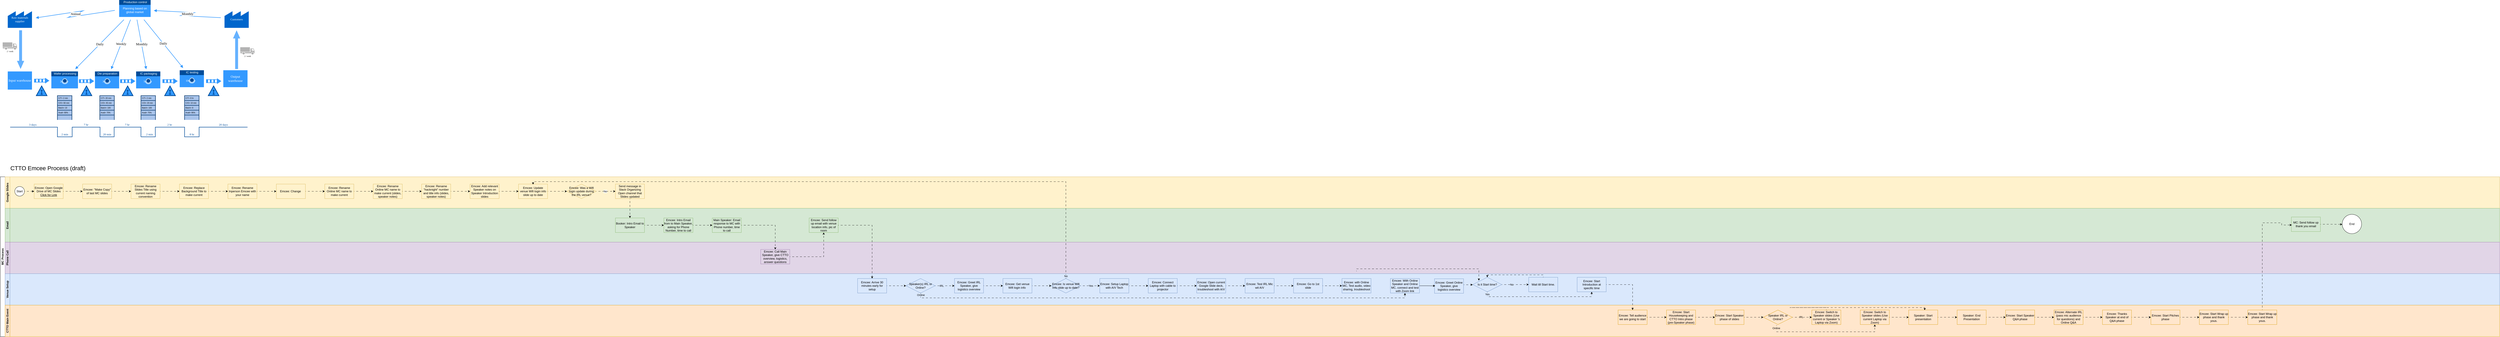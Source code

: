 <mxfile version="26.0.10">
  <diagram id="prtHgNgQTEPvFCAcTncT" name="Page-1">
    <mxGraphModel dx="1436" dy="1963" grid="1" gridSize="10" guides="1" tooltips="1" connect="1" arrows="1" fold="1" page="1" pageScale="1" pageWidth="827" pageHeight="1169" math="0" shadow="0">
      <root>
        <mxCell id="0" />
        <mxCell id="1" parent="0" />
        <mxCell id="dNxyNK7c78bLwvsdeMH5-19" value="MC Process" style="swimlane;html=1;childLayout=stackLayout;resizeParent=1;resizeParentMax=0;horizontal=0;startSize=20;horizontalStack=0;" parent="1" vertex="1">
          <mxGeometry x="160" y="120" width="10320" height="660" as="geometry" />
        </mxCell>
        <mxCell id="dNxyNK7c78bLwvsdeMH5-27" value="" style="edgeStyle=orthogonalEdgeStyle;rounded=0;orthogonalLoop=1;jettySize=auto;html=1;dashed=1;endArrow=none;endFill=0;flowAnimation=1;" parent="dNxyNK7c78bLwvsdeMH5-19" edge="1">
          <mxGeometry relative="1" as="geometry">
            <mxPoint x="180" y="90.0" as="sourcePoint" />
            <mxPoint x="180.029" y="150" as="targetPoint" />
          </mxGeometry>
        </mxCell>
        <mxCell id="dNxyNK7c78bLwvsdeMH5-31" style="edgeStyle=orthogonalEdgeStyle;rounded=0;orthogonalLoop=1;jettySize=auto;html=1;endArrow=classic;endFill=1;flowAnimation=1;" parent="dNxyNK7c78bLwvsdeMH5-19" edge="1">
          <mxGeometry relative="1" as="geometry">
            <mxPoint x="300.029" y="160.029" as="sourcePoint" />
            <mxPoint x="300" y="90.0" as="targetPoint" />
          </mxGeometry>
        </mxCell>
        <mxCell id="dNxyNK7c78bLwvsdeMH5-35" style="edgeStyle=orthogonalEdgeStyle;rounded=0;orthogonalLoop=1;jettySize=auto;html=1;endArrow=classic;endFill=1;" parent="dNxyNK7c78bLwvsdeMH5-19" edge="1">
          <mxGeometry relative="1" as="geometry">
            <mxPoint x="300" y="200" as="sourcePoint" />
          </mxGeometry>
        </mxCell>
        <mxCell id="dNxyNK7c78bLwvsdeMH5-38" style="edgeStyle=orthogonalEdgeStyle;rounded=0;orthogonalLoop=1;jettySize=auto;html=1;endArrow=classic;endFill=1;" parent="dNxyNK7c78bLwvsdeMH5-19" edge="1">
          <mxGeometry relative="1" as="geometry">
            <Array as="points">
              <mxPoint x="180" y="340" />
              <mxPoint x="400" y="340" />
            </Array>
            <mxPoint x="180.029" y="210" as="sourcePoint" />
          </mxGeometry>
        </mxCell>
        <mxCell id="JT1Y_9tIaNJaj05C3qr--105" value="Google Slides" style="swimlane;html=1;startSize=20;horizontal=0;fillColor=#fff2cc;strokeColor=#d6b656;swimlaneFillColor=#FFF2CC;" parent="dNxyNK7c78bLwvsdeMH5-19" vertex="1">
          <mxGeometry x="20" width="10300" height="130" as="geometry" />
        </mxCell>
        <mxCell id="JT1Y_9tIaNJaj05C3qr--108" value="" style="edgeStyle=orthogonalEdgeStyle;rounded=0;orthogonalLoop=1;jettySize=auto;html=1;" parent="JT1Y_9tIaNJaj05C3qr--105" edge="1">
          <mxGeometry relative="1" as="geometry">
            <mxPoint x="200" y="60.0" as="sourcePoint" />
          </mxGeometry>
        </mxCell>
        <mxCell id="JT1Y_9tIaNJaj05C3qr--111" value="" style="edgeStyle=orthogonalEdgeStyle;rounded=0;orthogonalLoop=1;jettySize=auto;html=1;" parent="JT1Y_9tIaNJaj05C3qr--105" edge="1">
          <mxGeometry relative="1" as="geometry">
            <mxPoint x="440" y="40" as="sourcePoint" />
          </mxGeometry>
        </mxCell>
        <mxCell id="JT1Y_9tIaNJaj05C3qr--112" value="" style="edgeStyle=orthogonalEdgeStyle;rounded=0;orthogonalLoop=1;jettySize=auto;html=1;" parent="JT1Y_9tIaNJaj05C3qr--105" edge="1">
          <mxGeometry relative="1" as="geometry">
            <mxPoint x="1050" y="40" as="sourcePoint" />
          </mxGeometry>
        </mxCell>
        <mxCell id="JT1Y_9tIaNJaj05C3qr--106" value="" style="edgeStyle=orthogonalEdgeStyle;rounded=0;orthogonalLoop=1;jettySize=auto;html=1;entryX=0;entryY=0.5;entryDx=0;entryDy=0;flowAnimation=1;" parent="JT1Y_9tIaNJaj05C3qr--105" source="JT1Y_9tIaNJaj05C3qr--107" target="JT1Y_9tIaNJaj05C3qr--110" edge="1">
          <mxGeometry relative="1" as="geometry">
            <mxPoint x="120" y="80.0" as="targetPoint" />
          </mxGeometry>
        </mxCell>
        <mxCell id="JT1Y_9tIaNJaj05C3qr--107" value="Start" style="ellipse;whiteSpace=wrap;html=1;" parent="JT1Y_9tIaNJaj05C3qr--105" vertex="1">
          <mxGeometry x="40" y="40" width="40" height="40" as="geometry" />
        </mxCell>
        <mxCell id="JT1Y_9tIaNJaj05C3qr--109" value="" style="edgeStyle=orthogonalEdgeStyle;rounded=0;orthogonalLoop=1;jettySize=auto;html=1;flowAnimation=1;" parent="JT1Y_9tIaNJaj05C3qr--105" source="JT1Y_9tIaNJaj05C3qr--110" target="JT1Y_9tIaNJaj05C3qr--114" edge="1">
          <mxGeometry relative="1" as="geometry" />
        </mxCell>
        <UserObject label="Emcee:&amp;nbsp;Open Google Drive of MC Slides&lt;div&gt;&lt;u&gt;Click for Link&lt;/u&gt;&lt;/div&gt;" link="https://drive.google.com/drive/u/0/folders/1-Nutsg_LwCmJnNohKdq3YH4E-GvBCHed" linkTarget="_blank" id="JT1Y_9tIaNJaj05C3qr--110">
          <mxCell style="rounded=0;whiteSpace=wrap;html=1;fillColor=#FFF2CC;strokeColor=#D6B656;comic=0;" parent="JT1Y_9tIaNJaj05C3qr--105" vertex="1">
            <mxGeometry x="120" y="30" width="120" height="60" as="geometry" />
          </mxCell>
        </UserObject>
        <mxCell id="JT1Y_9tIaNJaj05C3qr--113" value="" style="edgeStyle=orthogonalEdgeStyle;rounded=0;orthogonalLoop=1;jettySize=auto;html=1;flowAnimation=1;" parent="JT1Y_9tIaNJaj05C3qr--105" source="JT1Y_9tIaNJaj05C3qr--114" target="JT1Y_9tIaNJaj05C3qr--115" edge="1">
          <mxGeometry relative="1" as="geometry" />
        </mxCell>
        <mxCell id="JT1Y_9tIaNJaj05C3qr--114" value="Emcee:&amp;nbsp;&quot;Make Copy&quot; of last MC slides" style="rounded=0;whiteSpace=wrap;html=1;fillColor=#FFF2CC;strokeColor=#D6B656;" parent="JT1Y_9tIaNJaj05C3qr--105" vertex="1">
          <mxGeometry x="320" y="30" width="120" height="60" as="geometry" />
        </mxCell>
        <mxCell id="JT1Y_9tIaNJaj05C3qr--118" value="" style="edgeStyle=orthogonalEdgeStyle;rounded=0;orthogonalLoop=1;jettySize=auto;html=1;flowAnimation=1;" parent="JT1Y_9tIaNJaj05C3qr--105" source="JT1Y_9tIaNJaj05C3qr--115" target="JT1Y_9tIaNJaj05C3qr--117" edge="1">
          <mxGeometry relative="1" as="geometry" />
        </mxCell>
        <mxCell id="JT1Y_9tIaNJaj05C3qr--115" value="Emcee: Rename Slides Title using current naming convention" style="rounded=0;whiteSpace=wrap;html=1;fillColor=#FFF2CC;strokeColor=#D6B656;" parent="JT1Y_9tIaNJaj05C3qr--105" vertex="1">
          <mxGeometry x="520" y="30" width="120" height="60" as="geometry" />
        </mxCell>
        <mxCell id="JT1Y_9tIaNJaj05C3qr--120" value="" style="edgeStyle=orthogonalEdgeStyle;rounded=0;orthogonalLoop=1;jettySize=auto;html=1;flowAnimation=1;" parent="JT1Y_9tIaNJaj05C3qr--105" source="JT1Y_9tIaNJaj05C3qr--117" target="JT1Y_9tIaNJaj05C3qr--119" edge="1">
          <mxGeometry relative="1" as="geometry" />
        </mxCell>
        <mxCell id="JT1Y_9tIaNJaj05C3qr--117" value="Emcee: Replace Background Title to make current" style="rounded=0;whiteSpace=wrap;html=1;fillColor=#FFF2CC;strokeColor=#D6B656;" parent="JT1Y_9tIaNJaj05C3qr--105" vertex="1">
          <mxGeometry x="720" y="30" width="120" height="60" as="geometry" />
        </mxCell>
        <mxCell id="JT1Y_9tIaNJaj05C3qr--122" value="" style="edgeStyle=orthogonalEdgeStyle;rounded=0;orthogonalLoop=1;jettySize=auto;html=1;flowAnimation=1;" parent="JT1Y_9tIaNJaj05C3qr--105" source="JT1Y_9tIaNJaj05C3qr--119" target="JT1Y_9tIaNJaj05C3qr--121" edge="1">
          <mxGeometry relative="1" as="geometry" />
        </mxCell>
        <mxCell id="JT1Y_9tIaNJaj05C3qr--119" value="Emcee: Rename Inperson Emcee with your name" style="rounded=0;whiteSpace=wrap;html=1;fillColor=#FFF2CC;strokeColor=#D6B656;" parent="JT1Y_9tIaNJaj05C3qr--105" vertex="1">
          <mxGeometry x="920" y="30" width="120" height="60" as="geometry" />
        </mxCell>
        <mxCell id="JT1Y_9tIaNJaj05C3qr--124" value="" style="edgeStyle=orthogonalEdgeStyle;rounded=0;orthogonalLoop=1;jettySize=auto;html=1;flowAnimation=1;" parent="JT1Y_9tIaNJaj05C3qr--105" source="JT1Y_9tIaNJaj05C3qr--121" target="JT1Y_9tIaNJaj05C3qr--123" edge="1">
          <mxGeometry relative="1" as="geometry" />
        </mxCell>
        <mxCell id="JT1Y_9tIaNJaj05C3qr--121" value="Emcee: Change&amp;nbsp;" style="rounded=0;whiteSpace=wrap;html=1;fillColor=#FFF2CC;strokeColor=#D6B656;" parent="JT1Y_9tIaNJaj05C3qr--105" vertex="1">
          <mxGeometry x="1120" y="30" width="120" height="60" as="geometry" />
        </mxCell>
        <mxCell id="JT1Y_9tIaNJaj05C3qr--126" value="" style="edgeStyle=orthogonalEdgeStyle;rounded=0;orthogonalLoop=1;jettySize=auto;html=1;flowAnimation=1;" parent="JT1Y_9tIaNJaj05C3qr--105" source="JT1Y_9tIaNJaj05C3qr--123" target="JT1Y_9tIaNJaj05C3qr--125" edge="1">
          <mxGeometry relative="1" as="geometry" />
        </mxCell>
        <mxCell id="JT1Y_9tIaNJaj05C3qr--123" value="Emcee: Rename Online MC name to make current" style="rounded=0;whiteSpace=wrap;html=1;fillColor=#FFF2CC;strokeColor=#D6B656;" parent="JT1Y_9tIaNJaj05C3qr--105" vertex="1">
          <mxGeometry x="1320" y="30" width="120" height="60" as="geometry" />
        </mxCell>
        <mxCell id="JT1Y_9tIaNJaj05C3qr--128" value="" style="edgeStyle=orthogonalEdgeStyle;rounded=0;orthogonalLoop=1;jettySize=auto;html=1;flowAnimation=1;" parent="JT1Y_9tIaNJaj05C3qr--105" source="JT1Y_9tIaNJaj05C3qr--125" target="JT1Y_9tIaNJaj05C3qr--127" edge="1">
          <mxGeometry relative="1" as="geometry" />
        </mxCell>
        <mxCell id="JT1Y_9tIaNJaj05C3qr--125" value="Emcee: Rename Online MC name to make current (slides, speaker notes)" style="rounded=0;whiteSpace=wrap;html=1;fillColor=#FFF2CC;strokeColor=#D6B656;" parent="JT1Y_9tIaNJaj05C3qr--105" vertex="1">
          <mxGeometry x="1520" y="30" width="120" height="60" as="geometry" />
        </mxCell>
        <mxCell id="JT1Y_9tIaNJaj05C3qr--130" value="" style="edgeStyle=orthogonalEdgeStyle;rounded=0;orthogonalLoop=1;jettySize=auto;html=1;flowAnimation=1;" parent="JT1Y_9tIaNJaj05C3qr--105" source="JT1Y_9tIaNJaj05C3qr--127" target="JT1Y_9tIaNJaj05C3qr--129" edge="1">
          <mxGeometry relative="1" as="geometry" />
        </mxCell>
        <mxCell id="JT1Y_9tIaNJaj05C3qr--127" value="Emcee: Rename &quot;hacknight&quot; number and title info (slides, speaker notes)" style="rounded=0;whiteSpace=wrap;html=1;fillColor=#FFF2CC;strokeColor=#D6B656;" parent="JT1Y_9tIaNJaj05C3qr--105" vertex="1">
          <mxGeometry x="1720" y="30" width="120" height="60" as="geometry" />
        </mxCell>
        <mxCell id="JT1Y_9tIaNJaj05C3qr--129" value="Emcee: Add relevant Speaker notes on Speaker Introduction slides" style="rounded=0;whiteSpace=wrap;html=1;fillColor=#FFF2CC;strokeColor=#D6B656;" parent="JT1Y_9tIaNJaj05C3qr--105" vertex="1">
          <mxGeometry x="1920" y="30" width="120" height="60" as="geometry" />
        </mxCell>
        <mxCell id="JT1Y_9tIaNJaj05C3qr--141" value="" style="edgeStyle=orthogonalEdgeStyle;rounded=0;orthogonalLoop=1;jettySize=auto;html=1;flowAnimation=1;" parent="JT1Y_9tIaNJaj05C3qr--105" source="JT1Y_9tIaNJaj05C3qr--131" target="JT1Y_9tIaNJaj05C3qr--140" edge="1">
          <mxGeometry relative="1" as="geometry" />
        </mxCell>
        <mxCell id="JT1Y_9tIaNJaj05C3qr--131" value="Emcee: Update venue Wifi login info slide up to date" style="rounded=0;whiteSpace=wrap;html=1;fillColor=#FFF2CC;strokeColor=#D6B656;" parent="JT1Y_9tIaNJaj05C3qr--105" vertex="1">
          <mxGeometry x="2120" y="30" width="120" height="60" as="geometry" />
        </mxCell>
        <mxCell id="JT1Y_9tIaNJaj05C3qr--132" value="" style="edgeStyle=orthogonalEdgeStyle;rounded=0;orthogonalLoop=1;jettySize=auto;html=1;flowAnimation=1;" parent="JT1Y_9tIaNJaj05C3qr--105" source="JT1Y_9tIaNJaj05C3qr--129" target="JT1Y_9tIaNJaj05C3qr--131" edge="1">
          <mxGeometry relative="1" as="geometry" />
        </mxCell>
        <mxCell id="JT1Y_9tIaNJaj05C3qr--144" value="" style="edgeStyle=orthogonalEdgeStyle;rounded=0;orthogonalLoop=1;jettySize=auto;html=1;flowAnimation=1;" parent="JT1Y_9tIaNJaj05C3qr--105" source="JT1Y_9tIaNJaj05C3qr--140" target="JT1Y_9tIaNJaj05C3qr--143" edge="1">
          <mxGeometry relative="1" as="geometry" />
        </mxCell>
        <mxCell id="JT1Y_9tIaNJaj05C3qr--145" value="No" style="edgeLabel;html=1;align=center;verticalAlign=middle;resizable=0;points=[];" parent="JT1Y_9tIaNJaj05C3qr--144" vertex="1" connectable="0">
          <mxGeometry x="-0.066" relative="1" as="geometry">
            <mxPoint as="offset" />
          </mxGeometry>
        </mxCell>
        <mxCell id="JT1Y_9tIaNJaj05C3qr--140" value="Emcee: Was a Wifi login update during the IRL venue?" style="rhombus;whiteSpace=wrap;html=1;fillColor=#FFF2CC;strokeColor=#D6B656;" parent="JT1Y_9tIaNJaj05C3qr--105" vertex="1">
          <mxGeometry x="2320" y="30" width="120" height="60" as="geometry" />
        </mxCell>
        <mxCell id="JT1Y_9tIaNJaj05C3qr--143" value="Send message in Slack Organizing Open channel that Slides updated" style="rounded=0;whiteSpace=wrap;html=1;fillColor=#FFF2CC;strokeColor=#D6B656;" parent="JT1Y_9tIaNJaj05C3qr--105" vertex="1">
          <mxGeometry x="2520" y="30" width="120" height="60" as="geometry" />
        </mxCell>
        <mxCell id="dNxyNK7c78bLwvsdeMH5-20" value="Email" style="swimlane;html=1;startSize=20;horizontal=0;fillColor=#d5e8d4;strokeColor=#82b366;swimlaneFillColor=#D5E8D4;" parent="dNxyNK7c78bLwvsdeMH5-19" vertex="1">
          <mxGeometry x="20" y="130" width="10300" height="140" as="geometry" />
        </mxCell>
        <mxCell id="JT1Y_9tIaNJaj05C3qr--2" value="" style="edgeStyle=orthogonalEdgeStyle;rounded=0;orthogonalLoop=1;jettySize=auto;html=1;" parent="dNxyNK7c78bLwvsdeMH5-20" edge="1">
          <mxGeometry relative="1" as="geometry">
            <mxPoint x="200" y="60.0" as="sourcePoint" />
          </mxGeometry>
        </mxCell>
        <mxCell id="JT1Y_9tIaNJaj05C3qr--7" value="" style="edgeStyle=orthogonalEdgeStyle;rounded=0;orthogonalLoop=1;jettySize=auto;html=1;" parent="dNxyNK7c78bLwvsdeMH5-20" edge="1">
          <mxGeometry relative="1" as="geometry">
            <mxPoint x="440" y="40" as="sourcePoint" />
          </mxGeometry>
        </mxCell>
        <mxCell id="JT1Y_9tIaNJaj05C3qr--17" value="" style="edgeStyle=orthogonalEdgeStyle;rounded=0;orthogonalLoop=1;jettySize=auto;html=1;" parent="dNxyNK7c78bLwvsdeMH5-20" edge="1">
          <mxGeometry relative="1" as="geometry">
            <mxPoint x="1050" y="40" as="sourcePoint" />
          </mxGeometry>
        </mxCell>
        <mxCell id="JT1Y_9tIaNJaj05C3qr--266" value="MC: Send follow up thank you email" style="rounded=0;whiteSpace=wrap;html=1;fillColor=#D5E8D4;strokeColor=#82B366;" parent="dNxyNK7c78bLwvsdeMH5-20" vertex="1">
          <mxGeometry x="9440" y="36" width="120" height="60" as="geometry" />
        </mxCell>
        <mxCell id="JT1Y_9tIaNJaj05C3qr--273" value="End" style="ellipse;whiteSpace=wrap;html=1;" parent="dNxyNK7c78bLwvsdeMH5-20" vertex="1">
          <mxGeometry x="9650" y="25" width="80" height="80" as="geometry" />
        </mxCell>
        <mxCell id="JT1Y_9tIaNJaj05C3qr--272" value="" style="edgeStyle=orthogonalEdgeStyle;rounded=0;orthogonalLoop=1;jettySize=auto;html=1;entryX=0.002;entryY=0.518;entryDx=0;entryDy=0;entryPerimeter=0;flowAnimation=1;" parent="dNxyNK7c78bLwvsdeMH5-20" source="JT1Y_9tIaNJaj05C3qr--266" target="JT1Y_9tIaNJaj05C3qr--273" edge="1">
          <mxGeometry relative="1" as="geometry">
            <mxPoint x="8319" y="65" as="targetPoint" />
          </mxGeometry>
        </mxCell>
        <mxCell id="dNxyNK7c78bLwvsdeMH5-21" value="Phone Call" style="swimlane;html=1;startSize=20;horizontal=0;fillColor=#e1d5e7;strokeColor=#9673a6;swimlaneFillColor=#E1D5E7;" parent="dNxyNK7c78bLwvsdeMH5-19" vertex="1">
          <mxGeometry x="20" y="270" width="10300" height="130" as="geometry" />
        </mxCell>
        <mxCell id="dNxyNK7c78bLwvsdeMH5-29" value="" style="edgeStyle=orthogonalEdgeStyle;rounded=0;orthogonalLoop=1;jettySize=auto;html=1;endArrow=classic;endFill=1;" parent="dNxyNK7c78bLwvsdeMH5-21" edge="1">
          <mxGeometry relative="1" as="geometry">
            <mxPoint x="200" y="60" as="sourcePoint" />
          </mxGeometry>
        </mxCell>
        <mxCell id="dNxyNK7c78bLwvsdeMH5-22" value="Venue Setup" style="swimlane;html=1;startSize=20;horizontal=0;fillColor=#dae8fc;strokeColor=#6c8ebf;swimlaneFillColor=#DAE8FC;" parent="dNxyNK7c78bLwvsdeMH5-19" vertex="1">
          <mxGeometry x="20" y="400" width="10300" height="130" as="geometry" />
        </mxCell>
        <mxCell id="dNxyNK7c78bLwvsdeMH5-37" value="" style="edgeStyle=orthogonalEdgeStyle;rounded=0;orthogonalLoop=1;jettySize=auto;html=1;endArrow=classic;endFill=1;" parent="dNxyNK7c78bLwvsdeMH5-22" edge="1">
          <mxGeometry relative="1" as="geometry">
            <mxPoint x="320" y="50" as="sourcePoint" />
          </mxGeometry>
        </mxCell>
        <mxCell id="JT1Y_9tIaNJaj05C3qr--50" style="edgeStyle=orthogonalEdgeStyle;rounded=0;orthogonalLoop=1;jettySize=auto;html=1;flowAnimation=1;entryX=0.5;entryY=1;entryDx=0;entryDy=0;" parent="dNxyNK7c78bLwvsdeMH5-22" source="JT1Y_9tIaNJaj05C3qr--47" target="JT1Y_9tIaNJaj05C3qr--155" edge="1">
          <mxGeometry relative="1" as="geometry">
            <mxPoint x="5298.876" y="150" as="targetPoint" />
            <Array as="points">
              <mxPoint x="3780" y="100" />
              <mxPoint x="5780" y="100" />
            </Array>
          </mxGeometry>
        </mxCell>
        <mxCell id="JT1Y_9tIaNJaj05C3qr--292" value="Online" style="edgeLabel;html=1;align=center;verticalAlign=middle;resizable=0;points=[];labelBackgroundColor=#DAE8FC;" parent="JT1Y_9tIaNJaj05C3qr--50" vertex="1" connectable="0">
          <mxGeometry x="-0.992" y="1" relative="1" as="geometry">
            <mxPoint as="offset" />
          </mxGeometry>
        </mxCell>
        <mxCell id="JT1Y_9tIaNJaj05C3qr--52" value="" style="edgeStyle=orthogonalEdgeStyle;rounded=0;orthogonalLoop=1;jettySize=auto;html=1;flowAnimation=1;" parent="dNxyNK7c78bLwvsdeMH5-22" source="JT1Y_9tIaNJaj05C3qr--47" target="JT1Y_9tIaNJaj05C3qr--51" edge="1">
          <mxGeometry relative="1" as="geometry" />
        </mxCell>
        <mxCell id="JT1Y_9tIaNJaj05C3qr--142" value="IRL" style="edgeLabel;html=1;align=center;verticalAlign=middle;resizable=0;points=[];labelBackgroundColor=#DAE8FC;" parent="JT1Y_9tIaNJaj05C3qr--52" vertex="1" connectable="0">
          <mxGeometry x="-0.325" relative="1" as="geometry">
            <mxPoint as="offset" />
          </mxGeometry>
        </mxCell>
        <mxCell id="JT1Y_9tIaNJaj05C3qr--49" style="edgeStyle=orthogonalEdgeStyle;rounded=0;orthogonalLoop=1;jettySize=auto;html=1;entryX=0;entryY=0.5;entryDx=0;entryDy=0;flowAnimation=1;" parent="dNxyNK7c78bLwvsdeMH5-22" source="JT1Y_9tIaNJaj05C3qr--44" target="JT1Y_9tIaNJaj05C3qr--47" edge="1">
          <mxGeometry relative="1" as="geometry" />
        </mxCell>
        <mxCell id="JT1Y_9tIaNJaj05C3qr--54" value="" style="edgeStyle=orthogonalEdgeStyle;rounded=0;orthogonalLoop=1;jettySize=auto;html=1;flowAnimation=1;" parent="dNxyNK7c78bLwvsdeMH5-22" source="JT1Y_9tIaNJaj05C3qr--51" target="JT1Y_9tIaNJaj05C3qr--53" edge="1">
          <mxGeometry relative="1" as="geometry" />
        </mxCell>
        <mxCell id="JT1Y_9tIaNJaj05C3qr--56" value="" style="edgeStyle=orthogonalEdgeStyle;rounded=0;orthogonalLoop=1;jettySize=auto;html=1;flowAnimation=1;" parent="dNxyNK7c78bLwvsdeMH5-22" source="JT1Y_9tIaNJaj05C3qr--53" target="JT1Y_9tIaNJaj05C3qr--55" edge="1">
          <mxGeometry relative="1" as="geometry" />
        </mxCell>
        <mxCell id="JT1Y_9tIaNJaj05C3qr--136" value="" style="edgeStyle=orthogonalEdgeStyle;rounded=0;orthogonalLoop=1;jettySize=auto;html=1;flowAnimation=1;" parent="dNxyNK7c78bLwvsdeMH5-22" source="JT1Y_9tIaNJaj05C3qr--133" target="JT1Y_9tIaNJaj05C3qr--135" edge="1">
          <mxGeometry relative="1" as="geometry" />
        </mxCell>
        <mxCell id="JT1Y_9tIaNJaj05C3qr--134" value="" style="edgeStyle=orthogonalEdgeStyle;rounded=0;orthogonalLoop=1;jettySize=auto;html=1;flowAnimation=1;" parent="dNxyNK7c78bLwvsdeMH5-22" source="JT1Y_9tIaNJaj05C3qr--55" target="JT1Y_9tIaNJaj05C3qr--133" edge="1">
          <mxGeometry relative="1" as="geometry" />
        </mxCell>
        <mxCell id="JT1Y_9tIaNJaj05C3qr--137" value="Yes" style="edgeLabel;html=1;align=center;verticalAlign=middle;resizable=0;points=[];labelBackgroundColor=#DAE8FC;" parent="JT1Y_9tIaNJaj05C3qr--134" vertex="1" connectable="0">
          <mxGeometry x="0.057" relative="1" as="geometry">
            <mxPoint as="offset" />
          </mxGeometry>
        </mxCell>
        <mxCell id="JT1Y_9tIaNJaj05C3qr--148" value="" style="edgeStyle=orthogonalEdgeStyle;rounded=0;orthogonalLoop=1;jettySize=auto;html=1;flowAnimation=1;" parent="dNxyNK7c78bLwvsdeMH5-22" source="JT1Y_9tIaNJaj05C3qr--135" target="JT1Y_9tIaNJaj05C3qr--147" edge="1">
          <mxGeometry relative="1" as="geometry" />
        </mxCell>
        <mxCell id="JT1Y_9tIaNJaj05C3qr--135" value="Emcee: Connect Laptop with cable to projector" style="rounded=0;whiteSpace=wrap;html=1;fillColor=#DAE8FC;strokeColor=#6C8EBF;" parent="dNxyNK7c78bLwvsdeMH5-22" vertex="1">
          <mxGeometry x="4720" y="20" width="120" height="60" as="geometry" />
        </mxCell>
        <mxCell id="JT1Y_9tIaNJaj05C3qr--133" value="Emcee: Setup Laptop with A/V Tech" style="rounded=0;whiteSpace=wrap;html=1;fillColor=#DAE8FC;strokeColor=#6C8EBF;" parent="dNxyNK7c78bLwvsdeMH5-22" vertex="1">
          <mxGeometry x="4520" y="20" width="120" height="60" as="geometry" />
        </mxCell>
        <mxCell id="JT1Y_9tIaNJaj05C3qr--55" value="Emcee: Is venue Wifi Info slide up to date?" style="rhombus;whiteSpace=wrap;html=1;fillColor=#DAE8FC;strokeColor=#6C8EBF;" parent="dNxyNK7c78bLwvsdeMH5-22" vertex="1">
          <mxGeometry x="4320" y="20" width="120" height="60" as="geometry" />
        </mxCell>
        <mxCell id="JT1Y_9tIaNJaj05C3qr--53" value="Emcee: Get venue Wifi login info&amp;nbsp;" style="rounded=0;whiteSpace=wrap;html=1;fillColor=#DAE8FC;strokeColor=#6C8EBF;" parent="dNxyNK7c78bLwvsdeMH5-22" vertex="1">
          <mxGeometry x="4120" y="20" width="120" height="60" as="geometry" />
        </mxCell>
        <mxCell id="JT1Y_9tIaNJaj05C3qr--51" value="Emcee: Greet IRL Speaker, give logistics overview" style="rounded=0;whiteSpace=wrap;html=1;fillColor=#DAE8FC;strokeColor=#6C8EBF;" parent="dNxyNK7c78bLwvsdeMH5-22" vertex="1">
          <mxGeometry x="3920" y="20" width="120" height="60" as="geometry" />
        </mxCell>
        <mxCell id="JT1Y_9tIaNJaj05C3qr--47" value="Speaker(s) IRL or Online?" style="rhombus;whiteSpace=wrap;html=1;fillColor=#DAE8FC;strokeColor=#6C8EBF;" parent="dNxyNK7c78bLwvsdeMH5-22" vertex="1">
          <mxGeometry x="3720" y="20" width="120" height="60" as="geometry" />
        </mxCell>
        <mxCell id="JT1Y_9tIaNJaj05C3qr--44" value="Emcee: Arrive 30 minutes early for setup" style="rounded=0s;whiteSpace=wrap;html=1;fillColor=#DAE8FC;strokeColor=#6C8EBF;" parent="dNxyNK7c78bLwvsdeMH5-22" vertex="1">
          <mxGeometry x="3520" y="20" width="120" height="60" as="geometry" />
        </mxCell>
        <mxCell id="JT1Y_9tIaNJaj05C3qr--36" value="Emcee: Send follow up email with venue location info, pic of room" style="rounded=0;whiteSpace=wrap;html=1;fillColor=#D5E8D4;strokeColor=#82B366;" parent="dNxyNK7c78bLwvsdeMH5-22" vertex="1">
          <mxGeometry x="3320" y="-230" width="120" height="60" as="geometry" />
        </mxCell>
        <mxCell id="JT1Y_9tIaNJaj05C3qr--45" value="" style="edgeStyle=orthogonalEdgeStyle;rounded=0;orthogonalLoop=1;jettySize=auto;html=1;exitX=1;exitY=0.5;exitDx=0;exitDy=0;flowAnimation=1;" parent="dNxyNK7c78bLwvsdeMH5-22" source="JT1Y_9tIaNJaj05C3qr--36" target="JT1Y_9tIaNJaj05C3qr--44" edge="1">
          <mxGeometry relative="1" as="geometry">
            <mxPoint x="1180" y="-300" as="sourcePoint" />
          </mxGeometry>
        </mxCell>
        <mxCell id="JT1Y_9tIaNJaj05C3qr--34" value="Emcee: Call Main Speaker, give CTTO overview, logistics, answer questions" style="rounded=0;whiteSpace=wrap;html=1;fillColor=#E1D5E7;strokeColor=#9673A6;" parent="dNxyNK7c78bLwvsdeMH5-22" vertex="1">
          <mxGeometry x="3120" y="-100" width="120" height="60" as="geometry" />
        </mxCell>
        <mxCell id="JT1Y_9tIaNJaj05C3qr--32" value="Main Speaker: Email response to MC with Phone number, time to call" style="rounded=0;whiteSpace=wrap;html=1;fillColor=#D5E8D4;strokeColor=#82B366;" parent="dNxyNK7c78bLwvsdeMH5-22" vertex="1">
          <mxGeometry x="2920" y="-230" width="120" height="60" as="geometry" />
        </mxCell>
        <mxCell id="JT1Y_9tIaNJaj05C3qr--30" value="Emcee: Intro Email from to Main Speaker, asking for Phone Number, time to call" style="rounded=0;whiteSpace=wrap;html=1;fillColor=#D5E8D4;strokeColor=#82B366;" parent="dNxyNK7c78bLwvsdeMH5-22" vertex="1">
          <mxGeometry x="2720" y="-230" width="120" height="60" as="geometry" />
        </mxCell>
        <mxCell id="JT1Y_9tIaNJaj05C3qr--3" value="Booker: Intro Email to Speaker" style="rounded=0;whiteSpace=wrap;html=1;fillColor=#D5E8D4;strokeColor=#82B366;" parent="dNxyNK7c78bLwvsdeMH5-22" vertex="1">
          <mxGeometry x="2520" y="-230" width="120" height="60" as="geometry" />
        </mxCell>
        <mxCell id="JT1Y_9tIaNJaj05C3qr--37" value="" style="edgeStyle=orthogonalEdgeStyle;rounded=0;orthogonalLoop=1;jettySize=auto;html=1;flowAnimation=1;" parent="dNxyNK7c78bLwvsdeMH5-22" source="JT1Y_9tIaNJaj05C3qr--34" target="JT1Y_9tIaNJaj05C3qr--36" edge="1">
          <mxGeometry relative="1" as="geometry" />
        </mxCell>
        <mxCell id="JT1Y_9tIaNJaj05C3qr--35" value="" style="edgeStyle=orthogonalEdgeStyle;rounded=0;orthogonalLoop=1;jettySize=auto;html=1;flowAnimation=1;" parent="dNxyNK7c78bLwvsdeMH5-22" source="JT1Y_9tIaNJaj05C3qr--32" target="JT1Y_9tIaNJaj05C3qr--34" edge="1">
          <mxGeometry relative="1" as="geometry" />
        </mxCell>
        <mxCell id="JT1Y_9tIaNJaj05C3qr--33" value="" style="edgeStyle=orthogonalEdgeStyle;rounded=0;orthogonalLoop=1;jettySize=auto;html=1;flowAnimation=1;" parent="dNxyNK7c78bLwvsdeMH5-22" source="JT1Y_9tIaNJaj05C3qr--30" target="JT1Y_9tIaNJaj05C3qr--32" edge="1">
          <mxGeometry relative="1" as="geometry" />
        </mxCell>
        <mxCell id="JT1Y_9tIaNJaj05C3qr--31" value="" style="edgeStyle=orthogonalEdgeStyle;rounded=0;orthogonalLoop=1;jettySize=auto;html=1;flowAnimation=1;" parent="dNxyNK7c78bLwvsdeMH5-22" source="JT1Y_9tIaNJaj05C3qr--3" target="JT1Y_9tIaNJaj05C3qr--30" edge="1">
          <mxGeometry relative="1" as="geometry" />
        </mxCell>
        <mxCell id="JT1Y_9tIaNJaj05C3qr--150" value="" style="edgeStyle=orthogonalEdgeStyle;rounded=0;orthogonalLoop=1;jettySize=auto;html=1;flowAnimation=1;" parent="dNxyNK7c78bLwvsdeMH5-22" source="JT1Y_9tIaNJaj05C3qr--147" target="JT1Y_9tIaNJaj05C3qr--149" edge="1">
          <mxGeometry relative="1" as="geometry" />
        </mxCell>
        <mxCell id="JT1Y_9tIaNJaj05C3qr--147" value="Emcee: Open current Google Slide deck, troubleshoot with A/V" style="rounded=0;whiteSpace=wrap;html=1;fillColor=#DAE8FC;strokeColor=#6C8EBF;" parent="dNxyNK7c78bLwvsdeMH5-22" vertex="1">
          <mxGeometry x="4920" y="20" width="120" height="60" as="geometry" />
        </mxCell>
        <mxCell id="JT1Y_9tIaNJaj05C3qr--152" value="" style="edgeStyle=orthogonalEdgeStyle;rounded=0;orthogonalLoop=1;jettySize=auto;html=1;flowAnimation=1;" parent="dNxyNK7c78bLwvsdeMH5-22" source="JT1Y_9tIaNJaj05C3qr--149" target="JT1Y_9tIaNJaj05C3qr--151" edge="1">
          <mxGeometry relative="1" as="geometry" />
        </mxCell>
        <mxCell id="JT1Y_9tIaNJaj05C3qr--149" value="Emcee: Test IRL Mic wit A/V" style="rounded=0;whiteSpace=wrap;html=1;fillColor=#DAE8FC;strokeColor=#6C8EBF;" parent="dNxyNK7c78bLwvsdeMH5-22" vertex="1">
          <mxGeometry x="5120" y="20" width="120" height="60" as="geometry" />
        </mxCell>
        <mxCell id="JT1Y_9tIaNJaj05C3qr--154" value="" style="edgeStyle=orthogonalEdgeStyle;rounded=0;orthogonalLoop=1;jettySize=auto;html=1;flowAnimation=1;" parent="dNxyNK7c78bLwvsdeMH5-22" source="JT1Y_9tIaNJaj05C3qr--151" target="JT1Y_9tIaNJaj05C3qr--153" edge="1">
          <mxGeometry relative="1" as="geometry" />
        </mxCell>
        <mxCell id="JT1Y_9tIaNJaj05C3qr--151" value="Emcee: Go to 1st slide" style="rounded=0;whiteSpace=wrap;html=1;fillColor=#DAE8FC;strokeColor=#6C8EBF;" parent="dNxyNK7c78bLwvsdeMH5-22" vertex="1">
          <mxGeometry x="5320" y="20" width="120" height="60" as="geometry" />
        </mxCell>
        <mxCell id="JT1Y_9tIaNJaj05C3qr--153" value="Emcee: with Online MC, Test audio, video sharing, troubleshoot" style="rounded=0;whiteSpace=wrap;html=1;fillColor=#DAE8FC;strokeColor=#6C8EBF;" parent="dNxyNK7c78bLwvsdeMH5-22" vertex="1">
          <mxGeometry x="5520" y="20" width="120" height="60" as="geometry" />
        </mxCell>
        <mxCell id="JT1Y_9tIaNJaj05C3qr--155" value="Emcee: With Online Speaker and Online MC, connect and test with Zoom link" style="rounded=0;whiteSpace=wrap;html=1;fillColor=#DAE8FC;strokeColor=#6C8EBF;" parent="dNxyNK7c78bLwvsdeMH5-22" vertex="1">
          <mxGeometry x="5720" y="20" width="120" height="60" as="geometry" />
        </mxCell>
        <mxCell id="JT1Y_9tIaNJaj05C3qr--158" value="" style="edgeStyle=orthogonalEdgeStyle;rounded=0;orthogonalLoop=1;jettySize=auto;html=1;flowAnimation=1;exitX=1.001;exitY=0.462;exitDx=0;exitDy=0;exitPerimeter=0;entryX=0;entryY=0.5;entryDx=0;entryDy=0;" parent="dNxyNK7c78bLwvsdeMH5-22" target="JT1Y_9tIaNJaj05C3qr--157" edge="1">
          <mxGeometry relative="1" as="geometry">
            <mxPoint x="6023.12" y="45.72" as="sourcePoint" />
            <mxPoint x="6050" y="80" as="targetPoint" />
          </mxGeometry>
        </mxCell>
        <mxCell id="JT1Y_9tIaNJaj05C3qr--240" value="" style="edgeStyle=orthogonalEdgeStyle;rounded=0;orthogonalLoop=1;jettySize=auto;html=1;exitX=0.5;exitY=1;exitDx=0;exitDy=0;flowAnimation=1;" parent="dNxyNK7c78bLwvsdeMH5-22" source="JT1Y_9tIaNJaj05C3qr--157" target="JT1Y_9tIaNJaj05C3qr--239" edge="1">
          <mxGeometry relative="1" as="geometry">
            <Array as="points">
              <mxPoint x="6120" y="95" />
              <mxPoint x="6551" y="95" />
            </Array>
          </mxGeometry>
        </mxCell>
        <mxCell id="JT1Y_9tIaNJaj05C3qr--248" value="Yes" style="edgeLabel;html=1;align=center;verticalAlign=middle;resizable=0;points=[];labelBackgroundColor=#DAE8FC;" parent="JT1Y_9tIaNJaj05C3qr--240" vertex="1" connectable="0">
          <mxGeometry x="-0.958" relative="1" as="geometry">
            <mxPoint as="offset" />
          </mxGeometry>
        </mxCell>
        <mxCell id="JT1Y_9tIaNJaj05C3qr--160" value="" style="edgeStyle=orthogonalEdgeStyle;rounded=0;orthogonalLoop=1;jettySize=auto;html=1;flowAnimation=1;" parent="dNxyNK7c78bLwvsdeMH5-22" source="JT1Y_9tIaNJaj05C3qr--157" target="JT1Y_9tIaNJaj05C3qr--159" edge="1">
          <mxGeometry relative="1" as="geometry" />
        </mxCell>
        <mxCell id="JT1Y_9tIaNJaj05C3qr--244" value="No" style="edgeLabel;html=1;align=center;verticalAlign=middle;resizable=0;points=[];labelBackgroundColor=#DAE8FC;" parent="JT1Y_9tIaNJaj05C3qr--160" vertex="1" connectable="0">
          <mxGeometry x="-0.257" relative="1" as="geometry">
            <mxPoint as="offset" />
          </mxGeometry>
        </mxCell>
        <mxCell id="JT1Y_9tIaNJaj05C3qr--243" style="edgeStyle=orthogonalEdgeStyle;rounded=0;orthogonalLoop=1;jettySize=auto;html=1;entryX=0.5;entryY=0;entryDx=0;entryDy=0;exitX=0.5;exitY=0;exitDx=0;exitDy=0;flowAnimation=1;" parent="dNxyNK7c78bLwvsdeMH5-22" source="JT1Y_9tIaNJaj05C3qr--159" target="JT1Y_9tIaNJaj05C3qr--157" edge="1">
          <mxGeometry relative="1" as="geometry">
            <Array as="points">
              <mxPoint x="6238" y="4.96" />
              <mxPoint x="6038" y="4.96" />
            </Array>
          </mxGeometry>
        </mxCell>
        <mxCell id="JT1Y_9tIaNJaj05C3qr--157" value="Is it Start time?" style="rhombus;whiteSpace=wrap;html=1;fillColor=#DAE8FC;strokeColor=#6C8EBF;" parent="dNxyNK7c78bLwvsdeMH5-22" vertex="1">
          <mxGeometry x="6060" y="14.96" width="120" height="60" as="geometry" />
        </mxCell>
        <mxCell id="JT1Y_9tIaNJaj05C3qr--159" value="Wait till Start time." style="rounded=0;whiteSpace=wrap;html=1;fillColor=#DAE8FC;strokeColor=#6C8EBF;" parent="dNxyNK7c78bLwvsdeMH5-22" vertex="1">
          <mxGeometry x="6291" y="14.96" width="120" height="60" as="geometry" />
        </mxCell>
        <mxCell id="JT1Y_9tIaNJaj05C3qr--239" value="Emcee: Start Introduction at specific time" style="rounded=0;whiteSpace=wrap;html=1;fillColor=#DAE8FC;strokeColor=#6C8EBF;" parent="dNxyNK7c78bLwvsdeMH5-22" vertex="1">
          <mxGeometry x="6491" y="14.96" width="120" height="60" as="geometry" />
        </mxCell>
        <mxCell id="JT1Y_9tIaNJaj05C3qr--293" value="Emcee: Greet Online Speaker, give logistics overview" style="rounded=0;whiteSpace=wrap;html=1;fillColor=#DAE8FC;strokeColor=#6C8EBF;" parent="dNxyNK7c78bLwvsdeMH5-22" vertex="1">
          <mxGeometry x="5902" y="21" width="120" height="60" as="geometry" />
        </mxCell>
        <mxCell id="JT1Y_9tIaNJaj05C3qr--294" style="edgeStyle=orthogonalEdgeStyle;rounded=0;orthogonalLoop=1;jettySize=auto;html=1;entryX=0.024;entryY=0.489;entryDx=0;entryDy=0;entryPerimeter=0;" parent="dNxyNK7c78bLwvsdeMH5-22" source="JT1Y_9tIaNJaj05C3qr--155" target="JT1Y_9tIaNJaj05C3qr--293" edge="1">
          <mxGeometry relative="1" as="geometry" />
        </mxCell>
        <mxCell id="JT1Y_9tIaNJaj05C3qr--238" value="CTTO Main Event" style="swimlane;html=1;startSize=20;horizontal=0;fillColor=#ffe6cc;strokeColor=#d79b00;swimlaneFillColor=#FFE6CC;" parent="dNxyNK7c78bLwvsdeMH5-19" vertex="1">
          <mxGeometry x="20" y="530" width="10300" height="130" as="geometry" />
        </mxCell>
        <mxCell id="JT1Y_9tIaNJaj05C3qr--268" value="" style="edgeStyle=orthogonalEdgeStyle;rounded=0;orthogonalLoop=1;jettySize=auto;html=1;flowAnimation=1;" parent="JT1Y_9tIaNJaj05C3qr--238" source="JT1Y_9tIaNJaj05C3qr--261" target="JT1Y_9tIaNJaj05C3qr--267" edge="1">
          <mxGeometry relative="1" as="geometry" />
        </mxCell>
        <mxCell id="JT1Y_9tIaNJaj05C3qr--262" value="" style="edgeStyle=orthogonalEdgeStyle;rounded=0;orthogonalLoop=1;jettySize=auto;html=1;flowAnimation=1;" parent="JT1Y_9tIaNJaj05C3qr--238" source="JT1Y_9tIaNJaj05C3qr--259" target="JT1Y_9tIaNJaj05C3qr--261" edge="1">
          <mxGeometry relative="1" as="geometry" />
        </mxCell>
        <mxCell id="JT1Y_9tIaNJaj05C3qr--260" value="" style="edgeStyle=orthogonalEdgeStyle;rounded=0;orthogonalLoop=1;jettySize=auto;html=1;flowAnimation=1;" parent="JT1Y_9tIaNJaj05C3qr--238" source="JT1Y_9tIaNJaj05C3qr--257" target="JT1Y_9tIaNJaj05C3qr--259" edge="1">
          <mxGeometry relative="1" as="geometry" />
        </mxCell>
        <mxCell id="JT1Y_9tIaNJaj05C3qr--258" value="" style="edgeStyle=orthogonalEdgeStyle;rounded=0;orthogonalLoop=1;jettySize=auto;html=1;flowAnimation=1;" parent="JT1Y_9tIaNJaj05C3qr--238" source="JT1Y_9tIaNJaj05C3qr--255" target="JT1Y_9tIaNJaj05C3qr--257" edge="1">
          <mxGeometry relative="1" as="geometry" />
        </mxCell>
        <mxCell id="JT1Y_9tIaNJaj05C3qr--256" value="" style="edgeStyle=orthogonalEdgeStyle;rounded=0;orthogonalLoop=1;jettySize=auto;html=1;flowAnimation=1;" parent="JT1Y_9tIaNJaj05C3qr--238" source="JT1Y_9tIaNJaj05C3qr--253" target="JT1Y_9tIaNJaj05C3qr--255" edge="1">
          <mxGeometry relative="1" as="geometry" />
        </mxCell>
        <mxCell id="JT1Y_9tIaNJaj05C3qr--281" value="" style="edgeStyle=orthogonalEdgeStyle;rounded=0;orthogonalLoop=1;jettySize=auto;html=1;flowAnimation=1;" parent="JT1Y_9tIaNJaj05C3qr--238" source="JT1Y_9tIaNJaj05C3qr--278" target="JT1Y_9tIaNJaj05C3qr--280" edge="1">
          <mxGeometry relative="1" as="geometry" />
        </mxCell>
        <mxCell id="JT1Y_9tIaNJaj05C3qr--289" value="IRL" style="edgeLabel;html=1;align=center;verticalAlign=middle;resizable=0;points=[];labelBackgroundColor=#FFE6CC;" parent="JT1Y_9tIaNJaj05C3qr--281" vertex="1" connectable="0">
          <mxGeometry x="-0.102" y="1" relative="1" as="geometry">
            <mxPoint as="offset" />
          </mxGeometry>
        </mxCell>
        <mxCell id="JT1Y_9tIaNJaj05C3qr--283" value="" style="edgeStyle=orthogonalEdgeStyle;rounded=0;orthogonalLoop=1;jettySize=auto;html=1;exitX=0.456;exitY=1.047;exitDx=0;exitDy=0;exitPerimeter=0;flowAnimation=1;" parent="JT1Y_9tIaNJaj05C3qr--238" source="JT1Y_9tIaNJaj05C3qr--278" target="JT1Y_9tIaNJaj05C3qr--282" edge="1">
          <mxGeometry relative="1" as="geometry">
            <Array as="points">
              <mxPoint x="7315" y="110" />
              <mxPoint x="7720" y="110" />
            </Array>
          </mxGeometry>
        </mxCell>
        <mxCell id="JT1Y_9tIaNJaj05C3qr--288" value="Online" style="edgeLabel;html=1;align=center;verticalAlign=middle;resizable=0;points=[];labelBackgroundColor=#FFE6CC;" parent="JT1Y_9tIaNJaj05C3qr--283" vertex="1" connectable="0">
          <mxGeometry x="-0.977" y="-2" relative="1" as="geometry">
            <mxPoint y="6" as="offset" />
          </mxGeometry>
        </mxCell>
        <mxCell id="JT1Y_9tIaNJaj05C3qr--285" value="" style="edgeStyle=orthogonalEdgeStyle;rounded=0;orthogonalLoop=1;jettySize=auto;html=1;flowAnimation=1;" parent="JT1Y_9tIaNJaj05C3qr--238" source="JT1Y_9tIaNJaj05C3qr--282" target="JT1Y_9tIaNJaj05C3qr--284" edge="1">
          <mxGeometry relative="1" as="geometry" />
        </mxCell>
        <mxCell id="JT1Y_9tIaNJaj05C3qr--287" value="" style="edgeStyle=orthogonalEdgeStyle;rounded=0;orthogonalLoop=1;jettySize=auto;html=1;flowAnimation=1;" parent="JT1Y_9tIaNJaj05C3qr--238" source="JT1Y_9tIaNJaj05C3qr--284" target="JT1Y_9tIaNJaj05C3qr--286" edge="1">
          <mxGeometry relative="1" as="geometry" />
        </mxCell>
        <mxCell id="JT1Y_9tIaNJaj05C3qr--291" style="edgeStyle=orthogonalEdgeStyle;rounded=0;orthogonalLoop=1;jettySize=auto;html=1;entryX=0;entryY=0.5;entryDx=0;entryDy=0;flowAnimation=1;" parent="JT1Y_9tIaNJaj05C3qr--238" source="JT1Y_9tIaNJaj05C3qr--286" target="JT1Y_9tIaNJaj05C3qr--253" edge="1">
          <mxGeometry relative="1" as="geometry" />
        </mxCell>
        <mxCell id="JT1Y_9tIaNJaj05C3qr--290" style="edgeStyle=orthogonalEdgeStyle;rounded=0;orthogonalLoop=1;jettySize=auto;html=1;entryX=0.551;entryY=0.016;entryDx=0;entryDy=0;entryPerimeter=0;flowAnimation=1;" parent="JT1Y_9tIaNJaj05C3qr--238" source="JT1Y_9tIaNJaj05C3qr--280" target="JT1Y_9tIaNJaj05C3qr--284" edge="1">
          <mxGeometry relative="1" as="geometry">
            <Array as="points">
              <mxPoint x="7369" y="10" />
              <mxPoint x="7775" y="10" />
            </Array>
          </mxGeometry>
        </mxCell>
        <mxCell id="JT1Y_9tIaNJaj05C3qr--267" value="Emcee: Start Wrap up phase and thank yous." style="rounded=0;whiteSpace=wrap;html=1;fillColor=#FFE6CC;strokeColor=#D79B00;" parent="JT1Y_9tIaNJaj05C3qr--238" vertex="1">
          <mxGeometry x="9260" y="20" width="120" height="60" as="geometry" />
        </mxCell>
        <mxCell id="JT1Y_9tIaNJaj05C3qr--261" value="Emcee: Start Wrap up phase and thank yous." style="rounded=0;whiteSpace=wrap;html=1;fillColor=#FFE6CC;strokeColor=#D79B00;" parent="JT1Y_9tIaNJaj05C3qr--238" vertex="1">
          <mxGeometry x="9060" y="20" width="120" height="60" as="geometry" />
        </mxCell>
        <mxCell id="JT1Y_9tIaNJaj05C3qr--259" value="Emcee: Start Pitches phase" style="rounded=0;whiteSpace=wrap;html=1;fillColor=#FFE6CC;strokeColor=#D79B00;" parent="JT1Y_9tIaNJaj05C3qr--238" vertex="1">
          <mxGeometry x="8860" y="20" width="120" height="60" as="geometry" />
        </mxCell>
        <mxCell id="JT1Y_9tIaNJaj05C3qr--257" value="Emcee: Thanks Speaker at end of Q&amp;amp;A phase" style="rounded=0;whiteSpace=wrap;html=1;fillColor=#FFE6CC;strokeColor=#D79B00;" parent="JT1Y_9tIaNJaj05C3qr--238" vertex="1">
          <mxGeometry x="8660" y="20" width="120" height="60" as="geometry" />
        </mxCell>
        <mxCell id="JT1Y_9tIaNJaj05C3qr--255" value="Emcee: Alternate IRL (pass mic audience for questions) and Online Q&amp;amp;A" style="rounded=0;whiteSpace=wrap;html=1;fillColor=#FFE6CC;strokeColor=#D79B00;" parent="JT1Y_9tIaNJaj05C3qr--238" vertex="1">
          <mxGeometry x="8460" y="20" width="120" height="60" as="geometry" />
        </mxCell>
        <mxCell id="JT1Y_9tIaNJaj05C3qr--253" value="Emcee: Start Speaker Q&amp;amp;A phase" style="rounded=0;whiteSpace=wrap;html=1;fillColor=#FFE6CC;strokeColor=#D79B00;" parent="JT1Y_9tIaNJaj05C3qr--238" vertex="1">
          <mxGeometry x="8260" y="20" width="120" height="60" as="geometry" />
        </mxCell>
        <mxCell id="JT1Y_9tIaNJaj05C3qr--286" value="Speaker: End Presentation" style="rounded=0;whiteSpace=wrap;html=1;fillColor=#FFE6CC;strokeColor=#D79B00;" parent="JT1Y_9tIaNJaj05C3qr--238" vertex="1">
          <mxGeometry x="8060" y="20" width="120" height="60" as="geometry" />
        </mxCell>
        <mxCell id="JT1Y_9tIaNJaj05C3qr--284" value="Speaker: Start presentation" style="rounded=0;whiteSpace=wrap;html=1;fillColor=#FFE6CC;strokeColor=#D79B00;" parent="JT1Y_9tIaNJaj05C3qr--238" vertex="1">
          <mxGeometry x="7860" y="20" width="120" height="60" as="geometry" />
        </mxCell>
        <mxCell id="JT1Y_9tIaNJaj05C3qr--282" value="Emcee: Switch to Speaker slides (Use current Laptop via Zoom)" style="rounded=0;whiteSpace=wrap;html=1;fillColor=#FFE6CC;strokeColor=#D79B00;" parent="JT1Y_9tIaNJaj05C3qr--238" vertex="1">
          <mxGeometry x="7660" y="20" width="120" height="60" as="geometry" />
        </mxCell>
        <mxCell id="JT1Y_9tIaNJaj05C3qr--280" value="Emcee: Switch to Speaker slides (Use current or Speaker &#39;s Laptop via Zoom)" style="rounded=0;whiteSpace=wrap;html=1;fillColor=#FFE6CC;strokeColor=#D79B00;" parent="JT1Y_9tIaNJaj05C3qr--238" vertex="1">
          <mxGeometry x="7460" y="20" width="120" height="60" as="geometry" />
        </mxCell>
        <mxCell id="JT1Y_9tIaNJaj05C3qr--278" value="Speaker IRL or Online?" style="rhombus;whiteSpace=wrap;html=1;fillColor=#FFE6CC;strokeColor=#D79B00;" parent="JT1Y_9tIaNJaj05C3qr--238" vertex="1">
          <mxGeometry x="7260" y="20" width="120" height="60" as="geometry" />
        </mxCell>
        <mxCell id="JT1Y_9tIaNJaj05C3qr--251" value="Emcee: Start Speaker phase of slides" style="rounded=0;whiteSpace=wrap;html=1;fillColor=#FFE6CC;strokeColor=#D79B00;" parent="JT1Y_9tIaNJaj05C3qr--238" vertex="1">
          <mxGeometry x="7060" y="20" width="120" height="60" as="geometry" />
        </mxCell>
        <mxCell id="JT1Y_9tIaNJaj05C3qr--279" value="" style="edgeStyle=orthogonalEdgeStyle;rounded=0;orthogonalLoop=1;jettySize=auto;html=1;flowAnimation=1;" parent="JT1Y_9tIaNJaj05C3qr--238" source="JT1Y_9tIaNJaj05C3qr--251" target="JT1Y_9tIaNJaj05C3qr--278" edge="1">
          <mxGeometry relative="1" as="geometry" />
        </mxCell>
        <mxCell id="JT1Y_9tIaNJaj05C3qr--249" value="Emcee: Start Housekeeping and CTTO Intro phase (pre-Speaker phase)" style="rounded=0;whiteSpace=wrap;html=1;fillColor=#FFE6CC;strokeColor=#D79B00;" parent="JT1Y_9tIaNJaj05C3qr--238" vertex="1">
          <mxGeometry x="6860" y="20" width="120" height="60" as="geometry" />
        </mxCell>
        <mxCell id="JT1Y_9tIaNJaj05C3qr--252" value="" style="edgeStyle=orthogonalEdgeStyle;rounded=0;orthogonalLoop=1;jettySize=auto;html=1;flowAnimation=1;" parent="JT1Y_9tIaNJaj05C3qr--238" source="JT1Y_9tIaNJaj05C3qr--249" target="JT1Y_9tIaNJaj05C3qr--251" edge="1">
          <mxGeometry relative="1" as="geometry" />
        </mxCell>
        <mxCell id="JT1Y_9tIaNJaj05C3qr--241" value="Emcee: Tell audience we are going to start" style="rounded=0;whiteSpace=wrap;html=1;fillColor=#FFE6CC;strokeColor=#D79B00;" parent="JT1Y_9tIaNJaj05C3qr--238" vertex="1">
          <mxGeometry x="6660" y="20" width="120" height="60" as="geometry" />
        </mxCell>
        <mxCell id="JT1Y_9tIaNJaj05C3qr--250" value="" style="edgeStyle=orthogonalEdgeStyle;rounded=0;orthogonalLoop=1;jettySize=auto;html=1;flowAnimation=1;" parent="JT1Y_9tIaNJaj05C3qr--238" source="JT1Y_9tIaNJaj05C3qr--241" target="JT1Y_9tIaNJaj05C3qr--249" edge="1">
          <mxGeometry relative="1" as="geometry" />
        </mxCell>
        <mxCell id="JT1Y_9tIaNJaj05C3qr--138" style="edgeStyle=orthogonalEdgeStyle;rounded=0;orthogonalLoop=1;jettySize=auto;html=1;exitX=0.5;exitY=0;exitDx=0;exitDy=0;entryX=0.5;entryY=0.03;entryDx=0;entryDy=0;entryPerimeter=0;flowAnimation=1;" parent="dNxyNK7c78bLwvsdeMH5-19" source="JT1Y_9tIaNJaj05C3qr--55" target="JT1Y_9tIaNJaj05C3qr--131" edge="1">
          <mxGeometry relative="1" as="geometry">
            <mxPoint x="2200" y="30" as="targetPoint" />
            <Array as="points">
              <mxPoint x="4400" y="20" />
              <mxPoint x="2200" y="20" />
            </Array>
          </mxGeometry>
        </mxCell>
        <mxCell id="JT1Y_9tIaNJaj05C3qr--139" value="No" style="edgeLabel;html=1;align=center;verticalAlign=middle;resizable=0;points=[];labelBackgroundColor=#DAE8FC;" parent="JT1Y_9tIaNJaj05C3qr--138" vertex="1" connectable="0">
          <mxGeometry x="-0.961" relative="1" as="geometry">
            <mxPoint y="41" as="offset" />
          </mxGeometry>
        </mxCell>
        <mxCell id="JT1Y_9tIaNJaj05C3qr--146" style="edgeStyle=orthogonalEdgeStyle;rounded=0;orthogonalLoop=1;jettySize=auto;html=1;jumpStyle=gap;flowAnimation=1;" parent="dNxyNK7c78bLwvsdeMH5-19" source="JT1Y_9tIaNJaj05C3qr--143" target="JT1Y_9tIaNJaj05C3qr--3" edge="1">
          <mxGeometry relative="1" as="geometry" />
        </mxCell>
        <mxCell id="JT1Y_9tIaNJaj05C3qr--242" value="" style="edgeStyle=orthogonalEdgeStyle;rounded=0;orthogonalLoop=1;jettySize=auto;html=1;flowAnimation=1;" parent="dNxyNK7c78bLwvsdeMH5-19" source="JT1Y_9tIaNJaj05C3qr--239" target="JT1Y_9tIaNJaj05C3qr--241" edge="1">
          <mxGeometry relative="1" as="geometry" />
        </mxCell>
        <mxCell id="JT1Y_9tIaNJaj05C3qr--274" style="edgeStyle=orthogonalEdgeStyle;rounded=0;orthogonalLoop=1;jettySize=auto;html=1;flowAnimation=1;entryX=0.016;entryY=0.551;entryDx=0;entryDy=0;entryPerimeter=0;" parent="dNxyNK7c78bLwvsdeMH5-19" source="JT1Y_9tIaNJaj05C3qr--267" target="JT1Y_9tIaNJaj05C3qr--266" edge="1">
          <mxGeometry relative="1" as="geometry">
            <mxPoint x="9440" y="200" as="targetPoint" />
            <Array as="points">
              <mxPoint x="9340" y="190" />
              <mxPoint x="9420" y="190" />
            </Array>
          </mxGeometry>
        </mxCell>
        <mxCell id="JT1Y_9tIaNJaj05C3qr--156" value="" style="edgeStyle=orthogonalEdgeStyle;rounded=0;orthogonalLoop=1;jettySize=auto;html=1;flowAnimation=1;entryX=0.21;entryY=0.229;entryDx=0;entryDy=0;entryPerimeter=0;" parent="1" target="JT1Y_9tIaNJaj05C3qr--157" edge="1">
          <mxGeometry relative="1" as="geometry">
            <mxPoint x="5760" y="510" as="sourcePoint" />
            <Array as="points">
              <mxPoint x="5760" y="500" />
              <mxPoint x="6265" y="500" />
            </Array>
          </mxGeometry>
        </mxCell>
        <mxCell id="0jmjfbWvrD339jhKyBAO-1" value="&lt;blockquote style=&quot;margin: 0 0 0 40px; border: none; padding: 0px;&quot;&gt;CTTO Emcee Process (draft)&lt;/blockquote&gt;" style="text;html=1;align=left;verticalAlign=middle;whiteSpace=wrap;rounded=0;fontSize=24;" vertex="1" parent="1">
          <mxGeometry x="160" y="70" width="440" height="30" as="geometry" />
        </mxCell>
        <mxCell id="0jmjfbWvrD339jhKyBAO-3" value="" style="shape=image;verticalLabelPosition=bottom;labelBackgroundColor=default;verticalAlign=top;aspect=fixed;imageAspect=0;image=https://mlydg0vejq30.i.optimole.com/w:1543/h:580/q:mauto/f:best/https://civictech.ca/wp-content/uploads/2022/08/ctto-sign.png;" vertex="1" parent="1">
          <mxGeometry x="160" y="20" width="100.53" height="37.78" as="geometry" />
        </mxCell>
        <mxCell id="0jmjfbWvrD339jhKyBAO-143" value="&lt;div&gt;&lt;br&gt;&lt;/div&gt;Planning based on global market" style="strokeWidth=1;html=1;shape=mxgraph.lean_mapping.manufacturing_process;fontSize=12;verticalAlign=middle;html=1;align=center;whiteSpace=wrap;rounded=1;fillColor=#3399FF;strokeColor=none;fontColor=#FFFFFF;" vertex="1" parent="1">
          <mxGeometry x="651" y="-610" width="130" height="70" as="geometry" />
        </mxCell>
        <mxCell id="0jmjfbWvrD339jhKyBAO-144" value="Production control" style="text;fontSize=12;spacingLeft=2;verticalAlign=top;html=1;align=center;spacingTop=-5;resizeWidth=1;fillColor=#004C99;fontColor=#FFFFFF;" vertex="1" parent="0jmjfbWvrD339jhKyBAO-143">
          <mxGeometry width="130" height="20" as="geometry" />
        </mxCell>
        <mxCell id="0jmjfbWvrD339jhKyBAO-145" value="Raw materials supplier" style="strokeWidth=2;html=1;shape=mxgraph.lean_mapping.outside_sources;whiteSpace=wrap;align=center;rounded=1;fillColor=#0066CC;fontFamily=Verdana;fontSize=12;fontColor=#FFFFFF;strokeColor=none;" vertex="1" parent="1">
          <mxGeometry x="191" y="-565" width="100" height="70" as="geometry" />
        </mxCell>
        <mxCell id="0jmjfbWvrD339jhKyBAO-146" value="Customers" style="strokeWidth=2;html=1;shape=mxgraph.lean_mapping.outside_sources;whiteSpace=wrap;align=center;rounded=1;fillColor=#0066CC;fontFamily=Verdana;fontSize=12;fontColor=#FFFFFF;strokeColor=none;" vertex="1" parent="1">
          <mxGeometry x="1086" y="-565" width="100" height="70" as="geometry" />
        </mxCell>
        <mxCell id="0jmjfbWvrD339jhKyBAO-147" value="" style="strokeWidth=2;html=1;shape=mxgraph.lean_mapping.manufacturing_process;fontSize=12;verticalAlign=middle;html=1;align=center;whiteSpace=wrap;rounded=1;fillColor=#3399FF;strokeColor=none;" vertex="1" parent="1">
          <mxGeometry x="371" y="-315" width="110" height="70" as="geometry" />
        </mxCell>
        <mxCell id="0jmjfbWvrD339jhKyBAO-148" value="Wafer processing" style="text;fontSize=12;spacingLeft=2;verticalAlign=top;html=1;align=center;spacingTop=-5;resizeWidth=1;fillColor=#004C99;strokeColor=none;fontColor=#FFFFFF;" vertex="1" parent="0jmjfbWvrD339jhKyBAO-147">
          <mxGeometry width="110.0" height="20" as="geometry" />
        </mxCell>
        <mxCell id="0jmjfbWvrD339jhKyBAO-149" value="2" style="verticalLabelPosition=middle;html=1;verticalAlign=middle;strokeWidth=2;shape=mxgraph.lean_mapping.operator;rounded=1;fillColor=#004C99;fontFamily=Verdana;fontSize=12;fontColor=#FFFFFF;align=right;strokeColor=#FFFFFF;labelPosition=left;" vertex="1" parent="0jmjfbWvrD339jhKyBAO-147">
          <mxGeometry x="43" y="30" width="25" height="21" as="geometry" />
        </mxCell>
        <mxCell id="0jmjfbWvrD339jhKyBAO-150" value="" style="strokeWidth=2;html=1;shape=mxgraph.lean_mapping.manufacturing_process;fontSize=12;verticalAlign=middle;html=1;align=center;whiteSpace=wrap;rounded=1;fillColor=#3399FF;strokeColor=none;" vertex="1" parent="1">
          <mxGeometry x="551" y="-315" width="100" height="70" as="geometry" />
        </mxCell>
        <mxCell id="0jmjfbWvrD339jhKyBAO-151" value="Die preparation" style="text;fontSize=12;spacingLeft=2;verticalAlign=top;html=1;align=center;spacingTop=-5;resizeWidth=1;fillColor=#004C99;strokeColor=none;fontColor=#FFFFFF;" vertex="1" parent="0jmjfbWvrD339jhKyBAO-150">
          <mxGeometry width="100" height="20" as="geometry" />
        </mxCell>
        <mxCell id="0jmjfbWvrD339jhKyBAO-152" value="3" style="verticalLabelPosition=middle;html=1;verticalAlign=middle;strokeWidth=2;shape=mxgraph.lean_mapping.operator;rounded=1;fillColor=#004C99;fontFamily=Verdana;fontSize=12;fontColor=#FFFFFF;align=right;strokeColor=#FFFFFF;labelPosition=left;" vertex="1" parent="0jmjfbWvrD339jhKyBAO-150">
          <mxGeometry x="38" y="30" width="25" height="21" as="geometry" />
        </mxCell>
        <mxCell id="0jmjfbWvrD339jhKyBAO-153" value="" style="strokeWidth=2;html=1;shape=mxgraph.lean_mapping.manufacturing_process;fontSize=12;verticalAlign=middle;html=1;align=center;whiteSpace=wrap;rounded=1;fillColor=#3399FF;strokeColor=none;" vertex="1" parent="1">
          <mxGeometry x="721" y="-315" width="100" height="70" as="geometry" />
        </mxCell>
        <mxCell id="0jmjfbWvrD339jhKyBAO-154" value="IC packaging" style="text;fontSize=12;spacingLeft=2;verticalAlign=top;html=1;align=center;spacingTop=-5;resizeWidth=1;fillColor=#004C99;strokeColor=none;fontColor=#FFFFFF;" vertex="1" parent="0jmjfbWvrD339jhKyBAO-153">
          <mxGeometry width="100" height="20" as="geometry" />
        </mxCell>
        <mxCell id="0jmjfbWvrD339jhKyBAO-155" value="5" style="verticalLabelPosition=middle;html=1;verticalAlign=middle;strokeWidth=2;shape=mxgraph.lean_mapping.operator;rounded=1;fillColor=#004C99;fontFamily=Verdana;fontSize=12;fontColor=#FFFFFF;align=right;strokeColor=#FFFFFF;labelPosition=left;" vertex="1" parent="0jmjfbWvrD339jhKyBAO-153">
          <mxGeometry x="38" y="30" width="25" height="21" as="geometry" />
        </mxCell>
        <mxCell id="0jmjfbWvrD339jhKyBAO-156" value="" style="strokeWidth=2;html=1;shape=mxgraph.lean_mapping.manufacturing_process;fontSize=12;verticalAlign=middle;html=1;align=center;whiteSpace=wrap;rounded=1;fillColor=#3399FF;strokeColor=none;" vertex="1" parent="1">
          <mxGeometry x="901" y="-320" width="100" height="70" as="geometry" />
        </mxCell>
        <mxCell id="0jmjfbWvrD339jhKyBAO-157" value="IC testing" style="text;fontSize=12;spacingLeft=2;verticalAlign=top;html=1;align=center;spacingTop=-5;resizeWidth=1;fillColor=#004C99;strokeColor=none;fontColor=#FFFFFF;" vertex="1" parent="0jmjfbWvrD339jhKyBAO-156">
          <mxGeometry width="100" height="20" as="geometry" />
        </mxCell>
        <mxCell id="0jmjfbWvrD339jhKyBAO-158" value="10" style="verticalLabelPosition=middle;html=1;verticalAlign=middle;strokeWidth=2;shape=mxgraph.lean_mapping.operator;rounded=1;fillColor=#004C99;fontFamily=Verdana;fontSize=12;fontColor=#FFFFFF;align=right;strokeColor=#FFFFFF;labelPosition=left;" vertex="1" parent="0jmjfbWvrD339jhKyBAO-156">
          <mxGeometry x="38" y="32" width="25" height="21" as="geometry" />
        </mxCell>
        <mxCell id="0jmjfbWvrD339jhKyBAO-159" value="" style="html=1;shadow=0;dashed=0;align=center;verticalAlign=middle;shape=mxgraph.arrows2.arrow;dy=0.6;dx=33.71;direction=south;notch=0;rounded=1;strokeColor=none;strokeWidth=2;fillColor=#66B2FF;fontFamily=Verdana;fontSize=14;fontColor=#000000;" vertex="1" parent="1">
          <mxGeometry x="229" y="-485" width="30" height="160" as="geometry" />
        </mxCell>
        <mxCell id="0jmjfbWvrD339jhKyBAO-160" value="2 / week" style="shape=mxgraph.signs.transportation.truck_1;html=1;fillColor=#B3B3B3;strokeColor=none;verticalLabelPosition=bottom;verticalAlign=top;align=center;rounded=1;fontFamily=Verdana;fontSize=8;fontColor=#000000;flipH=1;labelPosition=center;spacing=0;spacingTop=-2;" vertex="1" parent="1">
          <mxGeometry x="170" y="-435" width="59" height="30" as="geometry" />
        </mxCell>
        <mxCell id="0jmjfbWvrD339jhKyBAO-161" value="Input warehouse" style="strokeWidth=2;html=1;shape=mxgraph.lean_mapping.schedule;whiteSpace=wrap;align=center;rounded=1;fillColor=#3399FF;fontFamily=Verdana;fontSize=14;fontColor=#FFFFFF;strokeColor=none;" vertex="1" parent="1">
          <mxGeometry x="191" y="-315" width="100" height="75" as="geometry" />
        </mxCell>
        <mxCell id="0jmjfbWvrD339jhKyBAO-162" value="Output warehouse" style="strokeWidth=2;html=1;shape=mxgraph.lean_mapping.schedule;whiteSpace=wrap;align=center;rounded=1;fillColor=#3399FF;fontFamily=Verdana;fontSize=14;fontColor=#FFFFFF;strokeColor=none;" vertex="1" parent="1">
          <mxGeometry x="1081" y="-320" width="100" height="70" as="geometry" />
        </mxCell>
        <mxCell id="0jmjfbWvrD339jhKyBAO-163" value="" style="verticalLabelPosition=bottom;html=1;verticalAlign=top;strokeWidth=3;shape=mxgraph.lean_mapping.inventory_box;rounded=1;fillColor=#3399FF;fontFamily=Verdana;fontSize=14;fontColor=#000000;align=center;strokeColor=#004C99;" vertex="1" parent="1">
          <mxGeometry x="309" y="-255" width="44" height="40" as="geometry" />
        </mxCell>
        <mxCell id="0jmjfbWvrD339jhKyBAO-164" value="Annual" style="shape=mxgraph.lean_mapping.electronic_info_flow_edge;html=1;startSize=5;endSize=5;jettySize=auto;orthogonalLoop=1;strokeColor=#3399FF;strokeWidth=2;fontFamily=Verdana;fontSize=14;fontColor=#000000;" edge="1" parent="1" source="0jmjfbWvrD339jhKyBAO-143" target="0jmjfbWvrD339jhKyBAO-145">
          <mxGeometry width="100" height="100" relative="1" as="geometry">
            <mxPoint x="641" y="-535" as="sourcePoint" />
            <mxPoint x="351" y="-515" as="targetPoint" />
          </mxGeometry>
        </mxCell>
        <mxCell id="0jmjfbWvrD339jhKyBAO-165" value="Monthly" style="shape=mxgraph.lean_mapping.electronic_info_flow_edge;html=1;startSize=5;endSize=5;jettySize=auto;orthogonalLoop=1;strokeColor=#3399FF;strokeWidth=2;fontFamily=Verdana;fontSize=14;fontColor=#000000;" edge="1" parent="1" source="0jmjfbWvrD339jhKyBAO-146" target="0jmjfbWvrD339jhKyBAO-143">
          <mxGeometry width="100" height="100" relative="1" as="geometry">
            <mxPoint x="1101" y="-545" as="sourcePoint" />
            <mxPoint x="801" y="-535" as="targetPoint" />
          </mxGeometry>
        </mxCell>
        <mxCell id="0jmjfbWvrD339jhKyBAO-166" value="Daily" style="shape=mxgraph.lean_mapping.manual_info_flow_edge;html=1;startSize=5;endSize=5;jettySize=auto;orthogonalLoop=1;strokeColor=#3399FF;strokeWidth=2;fontFamily=Verdana;fontSize=14;fontColor=#000000;" edge="1" parent="1" source="0jmjfbWvrD339jhKyBAO-143" target="0jmjfbWvrD339jhKyBAO-147">
          <mxGeometry width="100" height="100" relative="1" as="geometry">
            <mxPoint x="461" y="-345" as="sourcePoint" />
            <mxPoint x="561" y="-445" as="targetPoint" />
          </mxGeometry>
        </mxCell>
        <mxCell id="0jmjfbWvrD339jhKyBAO-167" value="" style="verticalLabelPosition=bottom;html=1;verticalAlign=top;strokeWidth=2;shape=mxgraph.lean_mapping.timeline2;dx1=0;dy1=0;dx2=195.125;dy2=0.97;dx3=255.958;dy3=0;dx4=370.958;dy4=0.866;dx5=429.292;dy5=0;dy6=1;rounded=1;fillColor=#0066CC;fontFamily=Verdana;fontSize=12;fontColor=#FFFFFF;align=center;strokeColor=#004C99;" vertex="1" parent="1">
          <mxGeometry x="201" y="-85" width="540" height="40" as="geometry" />
        </mxCell>
        <mxCell id="0jmjfbWvrD339jhKyBAO-168" value="" style="verticalLabelPosition=bottom;html=1;verticalAlign=top;strokeWidth=2;shape=mxgraph.lean_mapping.push_arrow;rounded=1;fillColor=#FFFFFF;fontFamily=Verdana;fontSize=12;fontColor=#FFFFFF;align=center;strokeColor=#3399FF;" vertex="1" parent="1">
          <mxGeometry x="486" y="-285" width="60" height="20" as="geometry" />
        </mxCell>
        <mxCell id="0jmjfbWvrD339jhKyBAO-169" value="" style="verticalLabelPosition=bottom;html=1;verticalAlign=top;strokeWidth=2;shape=mxgraph.lean_mapping.push_arrow;rounded=1;fillColor=#FFFFFF;fontFamily=Verdana;fontSize=12;fontColor=#FFFFFF;align=center;strokeColor=#3399FF;" vertex="1" parent="1">
          <mxGeometry x="656" y="-285" width="60" height="20" as="geometry" />
        </mxCell>
        <mxCell id="0jmjfbWvrD339jhKyBAO-170" value="" style="verticalLabelPosition=bottom;html=1;verticalAlign=top;strokeWidth=2;shape=mxgraph.lean_mapping.push_arrow;rounded=1;fillColor=#FFFFFF;fontFamily=Verdana;fontSize=12;fontColor=#FFFFFF;align=center;strokeColor=#3399FF;" vertex="1" parent="1">
          <mxGeometry x="831" y="-285" width="60" height="20" as="geometry" />
        </mxCell>
        <mxCell id="0jmjfbWvrD339jhKyBAO-171" value="" style="verticalLabelPosition=bottom;html=1;verticalAlign=top;strokeWidth=2;shape=mxgraph.lean_mapping.push_arrow;rounded=1;fillColor=#FFFFFF;fontFamily=Verdana;fontSize=12;fontColor=#FFFFFF;align=center;strokeColor=#3399FF;" vertex="1" parent="1">
          <mxGeometry x="301" y="-287" width="60" height="20" as="geometry" />
        </mxCell>
        <mxCell id="0jmjfbWvrD339jhKyBAO-172" value="" style="html=1;shadow=0;dashed=0;align=center;verticalAlign=middle;shape=mxgraph.arrows2.arrow;dy=0.6;dx=33.71;direction=south;notch=0;rounded=1;strokeColor=none;strokeWidth=2;fillColor=#66B2FF;fontFamily=Verdana;fontSize=14;fontColor=#000000;rotation=-180;" vertex="1" parent="1">
          <mxGeometry x="1121" y="-485" width="30" height="160" as="geometry" />
        </mxCell>
        <mxCell id="0jmjfbWvrD339jhKyBAO-173" value="2 / week" style="shape=mxgraph.signs.transportation.truck_1;html=1;fillColor=#B3B3B3;strokeColor=none;verticalLabelPosition=bottom;verticalAlign=top;align=center;rounded=1;fontFamily=Verdana;fontSize=8;fontColor=#000000;flipH=1;labelPosition=center;spacing=0;spacingTop=-2;" vertex="1" parent="1">
          <mxGeometry x="1151" y="-415" width="59" height="30" as="geometry" />
        </mxCell>
        <mxCell id="0jmjfbWvrD339jhKyBAO-174" value="" style="verticalLabelPosition=bottom;html=1;verticalAlign=top;strokeWidth=2;shape=mxgraph.lean_mapping.push_arrow;rounded=1;fillColor=#FFFFFF;fontFamily=Verdana;fontSize=12;fontColor=#FFFFFF;align=center;strokeColor=#3399FF;" vertex="1" parent="1">
          <mxGeometry x="1011" y="-285" width="60" height="20" as="geometry" />
        </mxCell>
        <mxCell id="0jmjfbWvrD339jhKyBAO-175" value="Weekly" style="shape=mxgraph.lean_mapping.manual_info_flow_edge;html=1;startSize=5;endSize=5;jettySize=auto;orthogonalLoop=1;strokeColor=#3399FF;strokeWidth=2;fontFamily=Verdana;fontSize=14;fontColor=#000000;" edge="1" parent="1" source="0jmjfbWvrD339jhKyBAO-143" target="0jmjfbWvrD339jhKyBAO-150">
          <mxGeometry width="100" height="100" relative="1" as="geometry">
            <mxPoint x="691.593" y="-530" as="sourcePoint" />
            <mxPoint x="470.407" y="-305" as="targetPoint" />
          </mxGeometry>
        </mxCell>
        <mxCell id="0jmjfbWvrD339jhKyBAO-176" value="Monthly" style="shape=mxgraph.lean_mapping.manual_info_flow_edge;html=1;startSize=5;endSize=5;jettySize=auto;orthogonalLoop=1;strokeColor=#3399FF;strokeWidth=2;fontFamily=Verdana;fontSize=14;fontColor=#000000;" edge="1" parent="1" source="0jmjfbWvrD339jhKyBAO-143" target="0jmjfbWvrD339jhKyBAO-153">
          <mxGeometry width="100" height="100" relative="1" as="geometry">
            <mxPoint x="712.356" y="-530" as="sourcePoint" />
            <mxPoint x="624.644" y="-305" as="targetPoint" />
          </mxGeometry>
        </mxCell>
        <mxCell id="0jmjfbWvrD339jhKyBAO-177" value="Daily" style="shape=mxgraph.lean_mapping.manual_info_flow_edge;html=1;startSize=5;endSize=5;jettySize=auto;orthogonalLoop=1;strokeColor=#3399FF;strokeWidth=2;fontFamily=Verdana;fontSize=14;fontColor=#000000;" edge="1" parent="1" source="0jmjfbWvrD339jhKyBAO-143" target="0jmjfbWvrD339jhKyBAO-156">
          <mxGeometry width="100" height="100" relative="1" as="geometry">
            <mxPoint x="722.356" y="-520" as="sourcePoint" />
            <mxPoint x="634.644" y="-295" as="targetPoint" />
          </mxGeometry>
        </mxCell>
        <mxCell id="0jmjfbWvrD339jhKyBAO-178" value="" style="verticalLabelPosition=bottom;html=1;verticalAlign=top;strokeWidth=3;shape=mxgraph.lean_mapping.inventory_box;rounded=1;fillColor=#3399FF;fontFamily=Verdana;fontSize=14;fontColor=#000000;align=center;strokeColor=#004C99;" vertex="1" parent="1">
          <mxGeometry x="494" y="-255" width="44" height="40" as="geometry" />
        </mxCell>
        <mxCell id="0jmjfbWvrD339jhKyBAO-179" value="" style="verticalLabelPosition=bottom;html=1;verticalAlign=top;strokeWidth=3;shape=mxgraph.lean_mapping.inventory_box;rounded=1;fillColor=#3399FF;fontFamily=Verdana;fontSize=14;fontColor=#000000;align=center;strokeColor=#004C99;" vertex="1" parent="1">
          <mxGeometry x="664" y="-255" width="44" height="40" as="geometry" />
        </mxCell>
        <mxCell id="0jmjfbWvrD339jhKyBAO-180" value="" style="verticalLabelPosition=bottom;html=1;verticalAlign=top;strokeWidth=3;shape=mxgraph.lean_mapping.inventory_box;rounded=1;fillColor=#3399FF;fontFamily=Verdana;fontSize=14;fontColor=#000000;align=center;strokeColor=#004C99;" vertex="1" parent="1">
          <mxGeometry x="839" y="-255" width="44" height="40" as="geometry" />
        </mxCell>
        <mxCell id="0jmjfbWvrD339jhKyBAO-181" value="" style="verticalLabelPosition=bottom;html=1;verticalAlign=top;strokeWidth=3;shape=mxgraph.lean_mapping.inventory_box;rounded=1;fillColor=#3399FF;fontFamily=Verdana;fontSize=14;fontColor=#000000;align=center;strokeColor=#004C99;" vertex="1" parent="1">
          <mxGeometry x="1019" y="-255" width="44" height="40" as="geometry" />
        </mxCell>
        <mxCell id="0jmjfbWvrD339jhKyBAO-182" value="" style="strokeWidth=2;html=1;shape=mxgraph.lean_mapping.data_box;html=1;rounded=1;fillColor=#A9C4EB;fontFamily=Verdana;fontSize=12;fontColor=#FFFFFF;align=center;strokeColor=#003366;" vertex="1" parent="1">
          <mxGeometry x="396" y="-215" width="60" height="100" as="geometry" />
        </mxCell>
        <mxCell id="0jmjfbWvrD339jhKyBAO-183" value="C/T= 2 min" style="text;fontSize=8;spacingLeft=2;verticalAlign=middle;html=1;" vertex="1" parent="0jmjfbWvrD339jhKyBAO-182">
          <mxGeometry width="60" height="20" as="geometry" />
        </mxCell>
        <mxCell id="0jmjfbWvrD339jhKyBAO-184" value="C/O= 60 min" style="text;fontSize=8;spacingLeft=2;verticalAlign=middle;html=1;" vertex="1" parent="0jmjfbWvrD339jhKyBAO-182">
          <mxGeometry y="20" width="60" height="20" as="geometry" />
        </mxCell>
        <mxCell id="0jmjfbWvrD339jhKyBAO-185" value="Batch= 10" style="text;fontSize=8;spacingLeft=2;verticalAlign=middle;html=1;" vertex="1" parent="0jmjfbWvrD339jhKyBAO-182">
          <mxGeometry y="40" width="60" height="20" as="geometry" />
        </mxCell>
        <mxCell id="0jmjfbWvrD339jhKyBAO-186" value="Avail= 80%" style="text;fontSize=8;spacingLeft=2;verticalAlign=middle;html=1;" vertex="1" parent="0jmjfbWvrD339jhKyBAO-182">
          <mxGeometry y="60" width="60" height="20" as="geometry" />
        </mxCell>
        <mxCell id="0jmjfbWvrD339jhKyBAO-187" value="" style="text;fontSize=8;spacingLeft=2;verticalAlign=middle;html=1;" vertex="1" parent="0jmjfbWvrD339jhKyBAO-182">
          <mxGeometry y="80" width="60" height="20" as="geometry" />
        </mxCell>
        <mxCell id="0jmjfbWvrD339jhKyBAO-188" value="" style="strokeWidth=2;html=1;shape=mxgraph.lean_mapping.data_box;html=1;rounded=1;fillColor=#A9C4EB;fontFamily=Verdana;fontSize=12;fontColor=#FFFFFF;align=center;strokeColor=#003366;" vertex="1" parent="1">
          <mxGeometry x="571" y="-215" width="60" height="100" as="geometry" />
        </mxCell>
        <mxCell id="0jmjfbWvrD339jhKyBAO-189" value="C/T= 20 min" style="text;fontSize=8;spacingLeft=2;verticalAlign=middle;html=1;" vertex="1" parent="0jmjfbWvrD339jhKyBAO-188">
          <mxGeometry width="60" height="20" as="geometry" />
        </mxCell>
        <mxCell id="0jmjfbWvrD339jhKyBAO-190" value="C/O= 45 min" style="text;fontSize=8;spacingLeft=2;verticalAlign=middle;html=1;" vertex="1" parent="0jmjfbWvrD339jhKyBAO-188">
          <mxGeometry y="20" width="60" height="20" as="geometry" />
        </mxCell>
        <mxCell id="0jmjfbWvrD339jhKyBAO-191" value="Batch= 100" style="text;fontSize=8;spacingLeft=2;verticalAlign=middle;html=1;" vertex="1" parent="0jmjfbWvrD339jhKyBAO-188">
          <mxGeometry y="40" width="60" height="20" as="geometry" />
        </mxCell>
        <mxCell id="0jmjfbWvrD339jhKyBAO-192" value="Avail= 70%" style="text;fontSize=8;spacingLeft=2;verticalAlign=middle;html=1;" vertex="1" parent="0jmjfbWvrD339jhKyBAO-188">
          <mxGeometry y="60" width="60" height="20" as="geometry" />
        </mxCell>
        <mxCell id="0jmjfbWvrD339jhKyBAO-193" value="" style="text;fontSize=8;spacingLeft=2;verticalAlign=middle;html=1;" vertex="1" parent="0jmjfbWvrD339jhKyBAO-188">
          <mxGeometry y="80" width="60" height="20" as="geometry" />
        </mxCell>
        <mxCell id="0jmjfbWvrD339jhKyBAO-194" value="" style="strokeWidth=2;html=1;shape=mxgraph.lean_mapping.data_box;html=1;rounded=1;fillColor=#A9C4EB;fontFamily=Verdana;fontSize=12;fontColor=#FFFFFF;align=center;strokeColor=#003366;" vertex="1" parent="1">
          <mxGeometry x="741" y="-215" width="60" height="100" as="geometry" />
        </mxCell>
        <mxCell id="0jmjfbWvrD339jhKyBAO-195" value="C/T= 2 min" style="text;fontSize=8;spacingLeft=2;verticalAlign=middle;html=1;" vertex="1" parent="0jmjfbWvrD339jhKyBAO-194">
          <mxGeometry width="60" height="20" as="geometry" />
        </mxCell>
        <mxCell id="0jmjfbWvrD339jhKyBAO-196" value="C/O= 20 min" style="text;fontSize=8;spacingLeft=2;verticalAlign=middle;html=1;" vertex="1" parent="0jmjfbWvrD339jhKyBAO-194">
          <mxGeometry y="20" width="60" height="20" as="geometry" />
        </mxCell>
        <mxCell id="0jmjfbWvrD339jhKyBAO-197" value="Batch= 100" style="text;fontSize=8;spacingLeft=2;verticalAlign=middle;html=1;" vertex="1" parent="0jmjfbWvrD339jhKyBAO-194">
          <mxGeometry y="40" width="60" height="20" as="geometry" />
        </mxCell>
        <mxCell id="0jmjfbWvrD339jhKyBAO-198" value="Avail= 75%" style="text;fontSize=8;spacingLeft=2;verticalAlign=middle;html=1;" vertex="1" parent="0jmjfbWvrD339jhKyBAO-194">
          <mxGeometry y="60" width="60" height="20" as="geometry" />
        </mxCell>
        <mxCell id="0jmjfbWvrD339jhKyBAO-199" value="" style="text;fontSize=8;spacingLeft=2;verticalAlign=middle;html=1;" vertex="1" parent="0jmjfbWvrD339jhKyBAO-194">
          <mxGeometry y="80" width="60" height="20" as="geometry" />
        </mxCell>
        <mxCell id="0jmjfbWvrD339jhKyBAO-200" value="" style="strokeWidth=2;html=1;shape=mxgraph.lean_mapping.data_box;html=1;rounded=1;fillColor=#A9C4EB;fontFamily=Verdana;fontSize=12;fontColor=#FFFFFF;align=center;strokeColor=#003366;" vertex="1" parent="1">
          <mxGeometry x="921" y="-215" width="60" height="100" as="geometry" />
        </mxCell>
        <mxCell id="0jmjfbWvrD339jhKyBAO-201" value="C/T= 8 hr" style="text;fontSize=8;spacingLeft=2;verticalAlign=middle;html=1;" vertex="1" parent="0jmjfbWvrD339jhKyBAO-200">
          <mxGeometry width="60" height="20" as="geometry" />
        </mxCell>
        <mxCell id="0jmjfbWvrD339jhKyBAO-202" value="C/O= 10 min" style="text;fontSize=8;spacingLeft=2;verticalAlign=middle;html=1;" vertex="1" parent="0jmjfbWvrD339jhKyBAO-200">
          <mxGeometry y="20" width="60" height="20" as="geometry" />
        </mxCell>
        <mxCell id="0jmjfbWvrD339jhKyBAO-203" value="Batch= 8" style="text;fontSize=8;spacingLeft=2;verticalAlign=middle;html=1;" vertex="1" parent="0jmjfbWvrD339jhKyBAO-200">
          <mxGeometry y="40" width="60" height="20" as="geometry" />
        </mxCell>
        <mxCell id="0jmjfbWvrD339jhKyBAO-204" value="Avail= 95%" style="text;fontSize=8;spacingLeft=2;verticalAlign=middle;html=1;" vertex="1" parent="0jmjfbWvrD339jhKyBAO-200">
          <mxGeometry y="60" width="60" height="20" as="geometry" />
        </mxCell>
        <mxCell id="0jmjfbWvrD339jhKyBAO-205" value="" style="text;fontSize=8;spacingLeft=2;verticalAlign=middle;html=1;" vertex="1" parent="0jmjfbWvrD339jhKyBAO-200">
          <mxGeometry y="80" width="60" height="20" as="geometry" />
        </mxCell>
        <mxCell id="0jmjfbWvrD339jhKyBAO-206" value="" style="verticalLabelPosition=bottom;html=1;verticalAlign=top;strokeWidth=2;shape=mxgraph.lean_mapping.timeline2;dx1=0;dy1=0.991;dx2=59.292;dy2=0;dx3=180.125;dy3=0.845;dx4=240.125;dy4=0;dx5=269.292;dy5=0;dy6=0;rounded=1;fillColor=#0066CC;fontFamily=Verdana;fontSize=12;fontColor=#FFFFFF;align=center;strokeColor=#004C99;" vertex="1" parent="1">
          <mxGeometry x="741" y="-85" width="440" height="40" as="geometry" />
        </mxCell>
        <mxCell id="0jmjfbWvrD339jhKyBAO-207" value="3 days" style="text;html=1;resizable=0;points=[];autosize=1;align=center;verticalAlign=top;spacingTop=-4;fontSize=12;fontFamily=Verdana;fontColor=#004C99;" vertex="1" parent="1">
          <mxGeometry x="269" y="-105" width="50" height="20" as="geometry" />
        </mxCell>
        <mxCell id="0jmjfbWvrD339jhKyBAO-208" value="2 min" style="text;html=1;resizable=0;points=[];autosize=1;align=center;verticalAlign=top;spacingTop=-4;fontSize=12;fontFamily=Verdana;fontColor=#004C99;" vertex="1" parent="1">
          <mxGeometry x="401" y="-65" width="50" height="20" as="geometry" />
        </mxCell>
        <mxCell id="0jmjfbWvrD339jhKyBAO-209" value="7 hr" style="text;html=1;resizable=0;points=[];autosize=1;align=center;verticalAlign=top;spacingTop=-4;fontSize=12;fontFamily=Verdana;fontColor=#004C99;" vertex="1" parent="1">
          <mxGeometry x="494" y="-105" width="40" height="20" as="geometry" />
        </mxCell>
        <mxCell id="0jmjfbWvrD339jhKyBAO-210" value="20 min" style="text;html=1;resizable=0;points=[];autosize=1;align=center;verticalAlign=top;spacingTop=-4;fontSize=12;fontFamily=Verdana;fontColor=#004C99;" vertex="1" parent="1">
          <mxGeometry x="571" y="-65" width="60" height="20" as="geometry" />
        </mxCell>
        <mxCell id="0jmjfbWvrD339jhKyBAO-211" value="7 hr" style="text;html=1;resizable=0;points=[];autosize=1;align=center;verticalAlign=top;spacingTop=-4;fontSize=12;fontFamily=Verdana;fontColor=#004C99;" vertex="1" parent="1">
          <mxGeometry x="664" y="-105" width="40" height="20" as="geometry" />
        </mxCell>
        <mxCell id="0jmjfbWvrD339jhKyBAO-212" value="2 min" style="text;html=1;resizable=0;points=[];autosize=1;align=center;verticalAlign=top;spacingTop=-4;fontSize=12;fontFamily=Verdana;fontColor=#004C99;" vertex="1" parent="1">
          <mxGeometry x="751" y="-65" width="50" height="20" as="geometry" />
        </mxCell>
        <mxCell id="0jmjfbWvrD339jhKyBAO-213" value="2 hr" style="text;html=1;resizable=0;points=[];autosize=1;align=center;verticalAlign=top;spacingTop=-4;fontSize=12;fontFamily=Verdana;fontColor=#004C99;" vertex="1" parent="1">
          <mxGeometry x="839" y="-105" width="40" height="20" as="geometry" />
        </mxCell>
        <mxCell id="0jmjfbWvrD339jhKyBAO-214" value="8 hr" style="text;html=1;resizable=0;points=[];autosize=1;align=center;verticalAlign=top;spacingTop=-4;fontSize=12;fontFamily=Verdana;fontColor=#004C99;" vertex="1" parent="1">
          <mxGeometry x="931" y="-65" width="40" height="20" as="geometry" />
        </mxCell>
        <mxCell id="0jmjfbWvrD339jhKyBAO-215" value="20 days" style="text;html=1;resizable=0;points=[];autosize=1;align=center;verticalAlign=top;spacingTop=-4;fontSize=12;fontFamily=Verdana;fontColor=#004C99;" vertex="1" parent="1">
          <mxGeometry x="1051" y="-105" width="60" height="20" as="geometry" />
        </mxCell>
      </root>
    </mxGraphModel>
  </diagram>
</mxfile>
